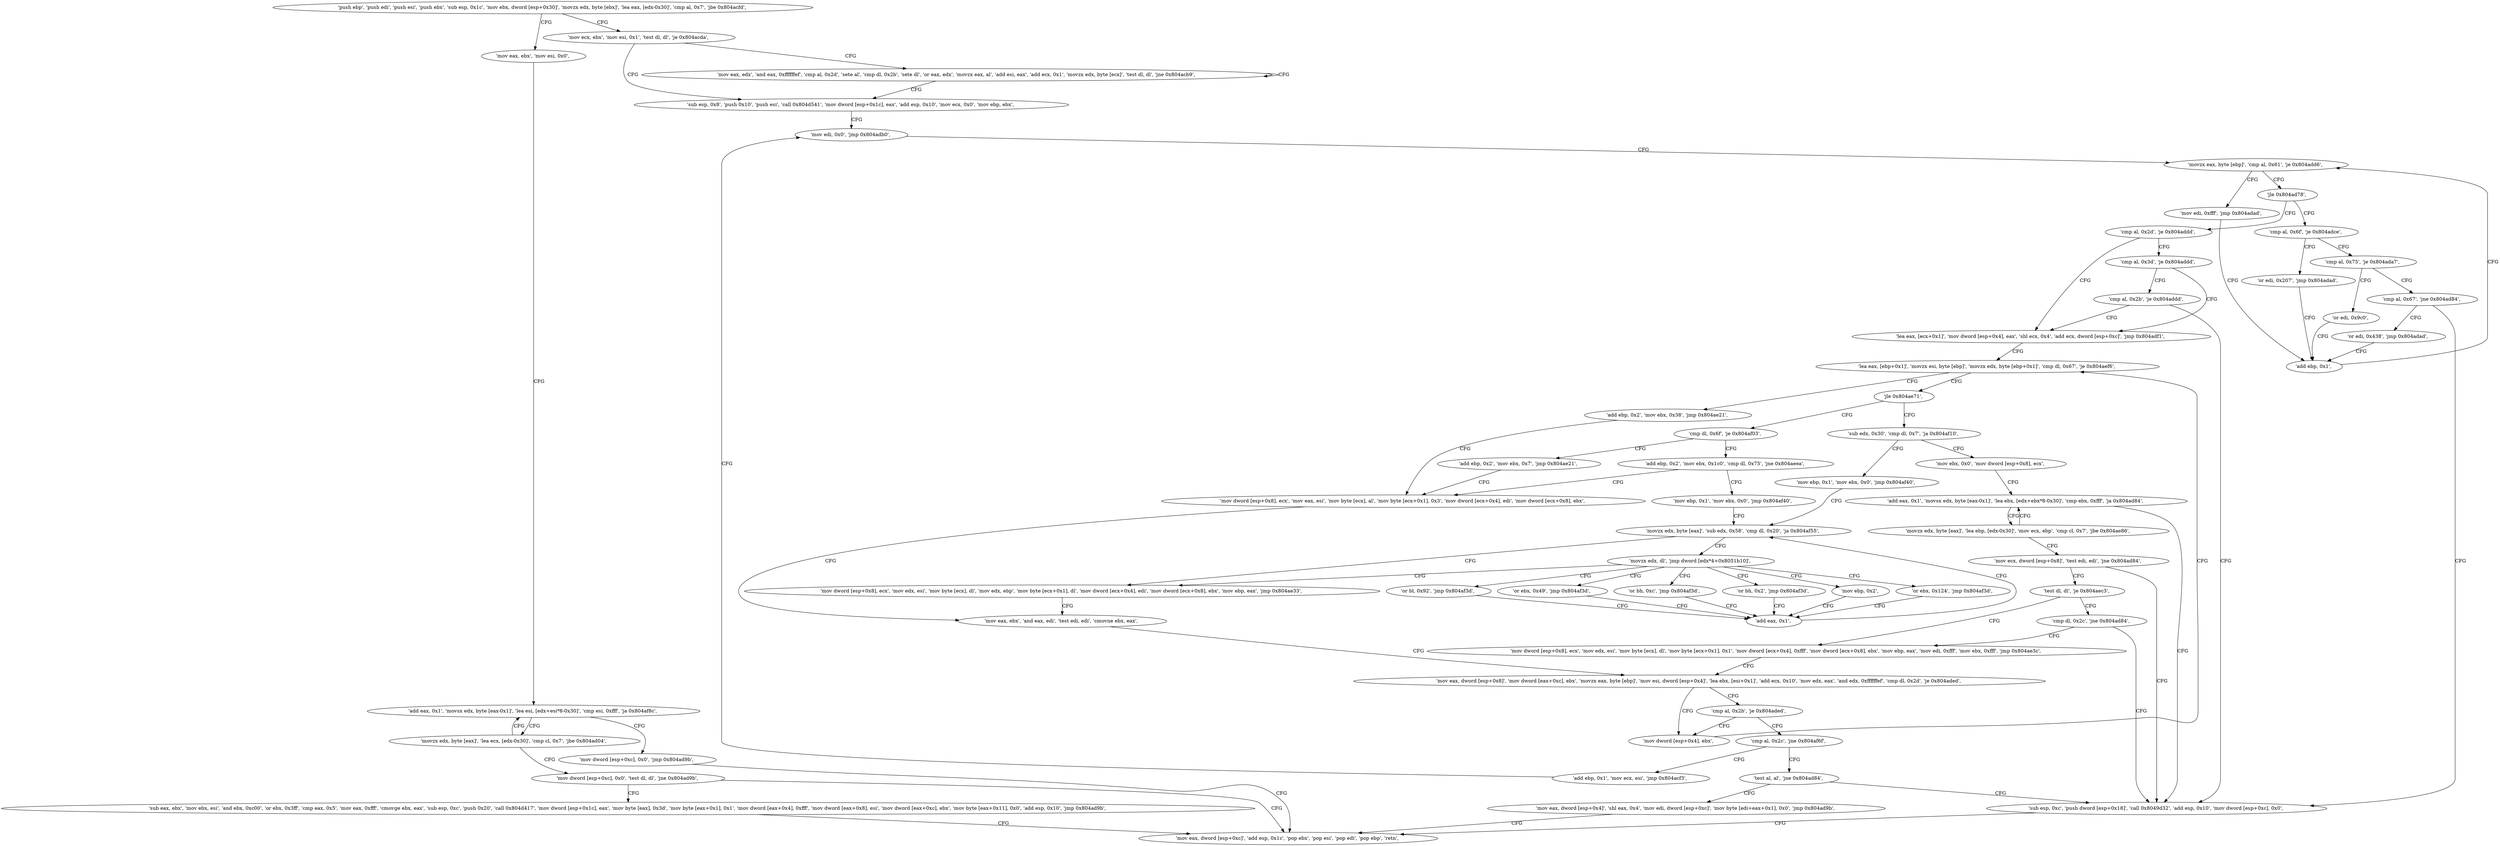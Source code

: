 digraph "func" {
"134524057" [label = "'push ebp', 'push edi', 'push esi', 'push ebx', 'sub esp, 0x1c', 'mov ebx, dword [esp+0x30]', 'movzx edx, byte [ebx]', 'lea eax, [edx-0x30]', 'cmp al, 0x7', 'jbe 0x804acfd', " ]
"134524157" [label = "'mov eax, ebx', 'mov esi, 0x0', " ]
"134524078" [label = "'mov ecx, ebx', 'mov esi, 0x1', 'test dl, dl', 'je 0x804acda', " ]
"134524164" [label = "'add eax, 0x1', 'movsx edx, byte [eax-0x1]', 'lea esi, [edx+esi*8-0x30]', 'cmp esi, 0xfff', 'ja 0x804af8c', " ]
"134524122" [label = "'sub esp, 0x8', 'push 0x10', 'push esi', 'call 0x804d541', 'mov dword [esp+0x1c], eax', 'add esp, 0x10', 'mov ecx, 0x0', 'mov ebp, ebx', " ]
"134524089" [label = "'mov eax, edx', 'and eax, 0xffffffef', 'cmp al, 0x2d', 'sete al', 'cmp dl, 0x2b', 'sete dl', 'or eax, edx', 'movzx eax, al', 'add esi, eax', 'add ecx, 0x1', 'movzx edx, byte [ecx]', 'test dl, dl', 'jne 0x804acb9', " ]
"134524812" [label = "'mov dword [esp+0xc], 0x0', 'jmp 0x804ad9b', " ]
"134524315" [label = "'mov eax, dword [esp+0xc]', 'add esp, 0x1c', 'pop ebx', 'pop esi', 'pop edi', 'pop ebp', 'retn', " ]
"134524187" [label = "'movzx edx, byte [eax]', 'lea ecx, [edx-0x30]', 'cmp cl, 0x7', 'jbe 0x804ad04', " ]
"134524198" [label = "'mov dword [esp+0xc], 0x0', 'test dl, dl', 'jne 0x804ad9b', " ]
"134524147" [label = "'mov edi, 0x0', 'jmp 0x804adb0', " ]
"134524210" [label = "'sub eax, ebx', 'mov ebx, esi', 'and ebx, 0xc00', 'or ebx, 0x3ff', 'cmp eax, 0x5', 'mov eax, 0xfff', 'cmovge ebx, eax', 'sub esp, 0xc', 'push 0x20', 'call 0x804d417', 'mov dword [esp+0x1c], eax', 'mov byte [eax], 0x3d', 'mov byte [eax+0x1], 0x1', 'mov dword [eax+0x4], 0xfff', 'mov dword [eax+0x8], esi', 'mov dword [eax+0xc], ebx', 'mov byte [eax+0x11], 0x0', 'add esp, 0x10', 'jmp 0x804ad9b', " ]
"134524336" [label = "'movzx eax, byte [ebp]', 'cmp al, 0x61', 'je 0x804add6', " ]
"134524374" [label = "'mov edi, 0xfff', 'jmp 0x804adad', " ]
"134524344" [label = "'jle 0x804ad78', " ]
"134524333" [label = "'add ebp, 0x1', " ]
"134524280" [label = "'cmp al, 0x2d', 'je 0x804addd', " ]
"134524346" [label = "'cmp al, 0x6f', 'je 0x804adce', " ]
"134524381" [label = "'lea eax, [ecx+0x1]', 'mov dword [esp+0x4], eax', 'shl ecx, 0x4', 'add ecx, dword [esp+0xc]', 'jmp 0x804adf1', " ]
"134524284" [label = "'cmp al, 0x3d', 'je 0x804addd', " ]
"134524366" [label = "'or edi, 0x207', 'jmp 0x804adad', " ]
"134524350" [label = "'cmp al, 0x75', 'je 0x804ada7', " ]
"134524401" [label = "'lea eax, [ebp+0x1]', 'movzx esi, byte [ebp]', 'movzx edx, byte [ebp+0x1]', 'cmp dl, 0x67', 'je 0x804aef6', " ]
"134524288" [label = "'cmp al, 0x2b', 'je 0x804addd', " ]
"134524327" [label = "'or edi, 0x9c0', " ]
"134524354" [label = "'cmp al, 0x67', 'jne 0x804ad84', " ]
"134524662" [label = "'add ebp, 0x2', 'mov ebx, 0x38', 'jmp 0x804ae21', " ]
"134524421" [label = "'jle 0x804ae71', " ]
"134524292" [label = "'sub esp, 0xc', 'push dword [esp+0x18]', 'call 0x8049d32', 'add esp, 0x10', 'mov dword [esp+0xc], 0x0', " ]
"134524358" [label = "'or edi, 0x438', 'jmp 0x804adad', " ]
"134524449" [label = "'mov dword [esp+0x8], ecx', 'mov eax, esi', 'mov byte [ecx], al', 'mov byte [ecx+0x1], 0x3', 'mov dword [ecx+0x4], edi', 'mov dword [ecx+0x8], ebx', " ]
"134524529" [label = "'sub edx, 0x30', 'cmp dl, 0x7', 'ja 0x804af10', " ]
"134524423" [label = "'cmp dl, 0x6f', 'je 0x804af03', " ]
"134524467" [label = "'mov eax, ebx', 'and eax, edi', 'test edi, edi', 'cmovne ebx, eax', " ]
"134524688" [label = "'mov ebp, 0x1', 'mov ebx, 0x0', 'jmp 0x804af40', " ]
"134524541" [label = "'mov ebx, 0x0', 'mov dword [esp+0x8], ecx', " ]
"134524675" [label = "'add ebp, 0x2', 'mov ebx, 0x7', 'jmp 0x804ae21', " ]
"134524432" [label = "'add ebp, 0x2', 'mov ebx, 0x1c0', 'cmp dl, 0x75', 'jne 0x804aeea', " ]
"134524397" [label = "'mov dword [esp+0x4], ebx', " ]
"134524507" [label = "'cmp al, 0x2b', 'je 0x804aded', " ]
"134524511" [label = "'cmp al, 0x2c', 'jne 0x804af6f', " ]
"134524736" [label = "'movzx edx, byte [eax]', 'sub edx, 0x58', 'cmp dl, 0x20', 'ja 0x804af55', " ]
"134524550" [label = "'add eax, 0x1', 'movsx edx, byte [eax-0x1]', 'lea ebx, [edx+ebx*8-0x30]', 'cmp ebx, 0xfff', 'ja 0x804ad84', " ]
"134524650" [label = "'mov ebp, 0x1', 'mov ebx, 0x0', 'jmp 0x804af40', " ]
"134524783" [label = "'test al, al', 'jne 0x804ad84', " ]
"134524519" [label = "'add ebp, 0x1', 'mov ecx, esi', 'jmp 0x804acf3', " ]
"134524757" [label = "'mov dword [esp+0x8], ecx', 'mov edx, esi', 'mov byte [ecx], dl', 'mov edx, ebp', 'mov byte [ecx+0x1], dl', 'mov dword [ecx+0x4], edi', 'mov dword [ecx+0x8], ebx', 'mov ebp, eax', 'jmp 0x804ae33', " ]
"134524747" [label = "'movzx edx, dl', 'jmp dword [edx*4+0x8051b10]', " ]
"134524573" [label = "'movzx edx, byte [eax]', 'lea ebp, [edx-0x30]', 'mov ecx, ebp', 'cmp cl, 0x7', 'jbe 0x804ae86', " ]
"134524586" [label = "'mov ecx, dword [esp+0x8]', 'test edi, edi', 'jne 0x804ad84', " ]
"134524791" [label = "'mov eax, dword [esp+0x4]', 'shl eax, 0x4', 'mov edi, dword [esp+0xc]', 'mov byte [edi+eax+0x1], 0x0', 'jmp 0x804ad9b', " ]
"134524700" [label = "'or ebx, 0x124', 'jmp 0x804af3d', " ]
"134524708" [label = "'or bl, 0x92', 'jmp 0x804af3d', " ]
"134524713" [label = "'or ebx, 0x49', 'jmp 0x804af3d', " ]
"134524718" [label = "'or bh, 0xc', 'jmp 0x804af3d', " ]
"134524723" [label = "'or bh, 0x2', 'jmp 0x804af3d', " ]
"134524728" [label = "'mov ebp, 0x2', " ]
"134524598" [label = "'test dl, dl', 'je 0x804aec3', " ]
"134524476" [label = "'mov eax, dword [esp+0x8]', 'mov dword [eax+0xc], ebx', 'movzx eax, byte [ebp]', 'mov esi, dword [esp+0x4]', 'lea ebx, [esi+0x1]', 'add ecx, 0x10', 'mov edx, eax', 'and edx, 0xffffffef', 'cmp dl, 0x2d', 'je 0x804aded', " ]
"134524733" [label = "'add eax, 0x1', " ]
"134524611" [label = "'mov dword [esp+0x8], ecx', 'mov edx, esi', 'mov byte [ecx], dl', 'mov byte [ecx+0x1], 0x1', 'mov dword [ecx+0x4], 0xfff', 'mov dword [ecx+0x8], ebx', 'mov ebp, eax', 'mov edi, 0xfff', 'mov ebx, 0xfff', 'jmp 0x804ae3c', " ]
"134524602" [label = "'cmp dl, 0x2c', 'jne 0x804ad84', " ]
"134524057" -> "134524157" [ label = "CFG" ]
"134524057" -> "134524078" [ label = "CFG" ]
"134524157" -> "134524164" [ label = "CFG" ]
"134524078" -> "134524122" [ label = "CFG" ]
"134524078" -> "134524089" [ label = "CFG" ]
"134524164" -> "134524812" [ label = "CFG" ]
"134524164" -> "134524187" [ label = "CFG" ]
"134524122" -> "134524147" [ label = "CFG" ]
"134524089" -> "134524089" [ label = "CFG" ]
"134524089" -> "134524122" [ label = "CFG" ]
"134524812" -> "134524315" [ label = "CFG" ]
"134524187" -> "134524164" [ label = "CFG" ]
"134524187" -> "134524198" [ label = "CFG" ]
"134524198" -> "134524315" [ label = "CFG" ]
"134524198" -> "134524210" [ label = "CFG" ]
"134524147" -> "134524336" [ label = "CFG" ]
"134524210" -> "134524315" [ label = "CFG" ]
"134524336" -> "134524374" [ label = "CFG" ]
"134524336" -> "134524344" [ label = "CFG" ]
"134524374" -> "134524333" [ label = "CFG" ]
"134524344" -> "134524280" [ label = "CFG" ]
"134524344" -> "134524346" [ label = "CFG" ]
"134524333" -> "134524336" [ label = "CFG" ]
"134524280" -> "134524381" [ label = "CFG" ]
"134524280" -> "134524284" [ label = "CFG" ]
"134524346" -> "134524366" [ label = "CFG" ]
"134524346" -> "134524350" [ label = "CFG" ]
"134524381" -> "134524401" [ label = "CFG" ]
"134524284" -> "134524381" [ label = "CFG" ]
"134524284" -> "134524288" [ label = "CFG" ]
"134524366" -> "134524333" [ label = "CFG" ]
"134524350" -> "134524327" [ label = "CFG" ]
"134524350" -> "134524354" [ label = "CFG" ]
"134524401" -> "134524662" [ label = "CFG" ]
"134524401" -> "134524421" [ label = "CFG" ]
"134524288" -> "134524381" [ label = "CFG" ]
"134524288" -> "134524292" [ label = "CFG" ]
"134524327" -> "134524333" [ label = "CFG" ]
"134524354" -> "134524292" [ label = "CFG" ]
"134524354" -> "134524358" [ label = "CFG" ]
"134524662" -> "134524449" [ label = "CFG" ]
"134524421" -> "134524529" [ label = "CFG" ]
"134524421" -> "134524423" [ label = "CFG" ]
"134524292" -> "134524315" [ label = "CFG" ]
"134524358" -> "134524333" [ label = "CFG" ]
"134524449" -> "134524467" [ label = "CFG" ]
"134524529" -> "134524688" [ label = "CFG" ]
"134524529" -> "134524541" [ label = "CFG" ]
"134524423" -> "134524675" [ label = "CFG" ]
"134524423" -> "134524432" [ label = "CFG" ]
"134524467" -> "134524476" [ label = "CFG" ]
"134524688" -> "134524736" [ label = "CFG" ]
"134524541" -> "134524550" [ label = "CFG" ]
"134524675" -> "134524449" [ label = "CFG" ]
"134524432" -> "134524650" [ label = "CFG" ]
"134524432" -> "134524449" [ label = "CFG" ]
"134524397" -> "134524401" [ label = "CFG" ]
"134524507" -> "134524397" [ label = "CFG" ]
"134524507" -> "134524511" [ label = "CFG" ]
"134524511" -> "134524783" [ label = "CFG" ]
"134524511" -> "134524519" [ label = "CFG" ]
"134524736" -> "134524757" [ label = "CFG" ]
"134524736" -> "134524747" [ label = "CFG" ]
"134524550" -> "134524292" [ label = "CFG" ]
"134524550" -> "134524573" [ label = "CFG" ]
"134524650" -> "134524736" [ label = "CFG" ]
"134524783" -> "134524292" [ label = "CFG" ]
"134524783" -> "134524791" [ label = "CFG" ]
"134524519" -> "134524147" [ label = "CFG" ]
"134524757" -> "134524467" [ label = "CFG" ]
"134524747" -> "134524700" [ label = "CFG" ]
"134524747" -> "134524708" [ label = "CFG" ]
"134524747" -> "134524713" [ label = "CFG" ]
"134524747" -> "134524718" [ label = "CFG" ]
"134524747" -> "134524723" [ label = "CFG" ]
"134524747" -> "134524728" [ label = "CFG" ]
"134524747" -> "134524757" [ label = "CFG" ]
"134524573" -> "134524550" [ label = "CFG" ]
"134524573" -> "134524586" [ label = "CFG" ]
"134524586" -> "134524292" [ label = "CFG" ]
"134524586" -> "134524598" [ label = "CFG" ]
"134524791" -> "134524315" [ label = "CFG" ]
"134524700" -> "134524733" [ label = "CFG" ]
"134524708" -> "134524733" [ label = "CFG" ]
"134524713" -> "134524733" [ label = "CFG" ]
"134524718" -> "134524733" [ label = "CFG" ]
"134524723" -> "134524733" [ label = "CFG" ]
"134524728" -> "134524733" [ label = "CFG" ]
"134524598" -> "134524611" [ label = "CFG" ]
"134524598" -> "134524602" [ label = "CFG" ]
"134524476" -> "134524397" [ label = "CFG" ]
"134524476" -> "134524507" [ label = "CFG" ]
"134524733" -> "134524736" [ label = "CFG" ]
"134524611" -> "134524476" [ label = "CFG" ]
"134524602" -> "134524292" [ label = "CFG" ]
"134524602" -> "134524611" [ label = "CFG" ]
}
